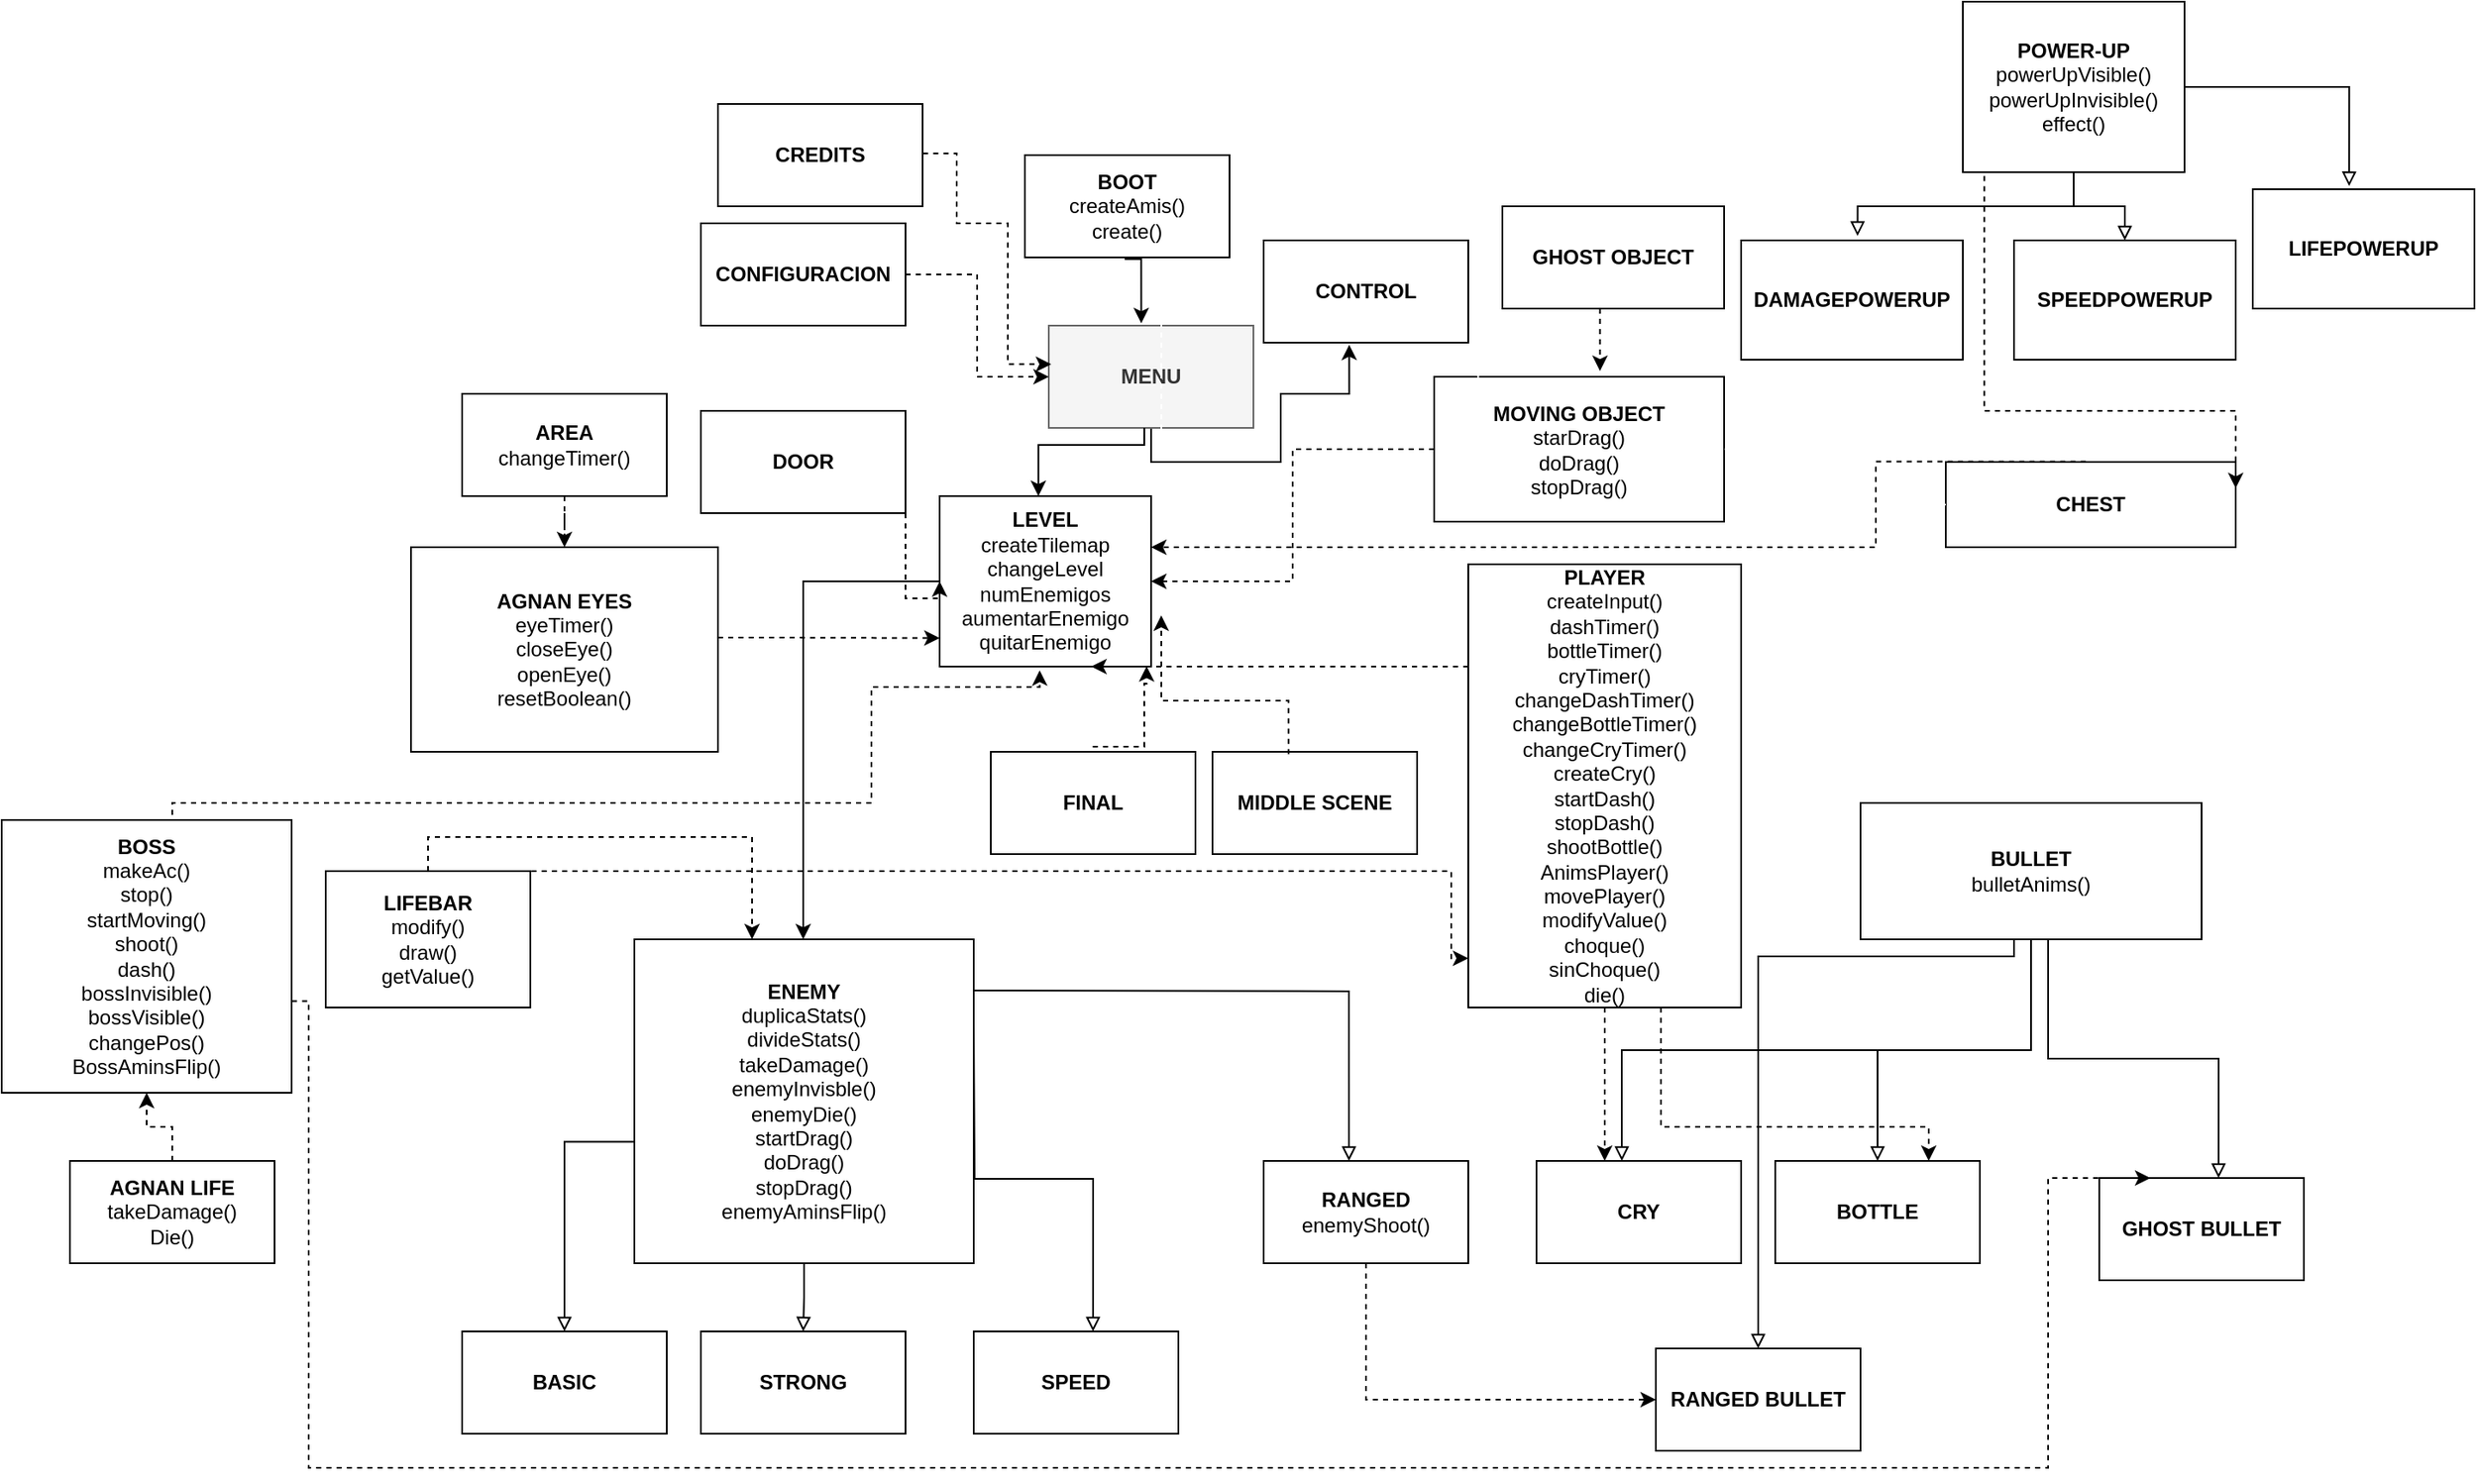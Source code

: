 <mxfile version="20.6.0" type="device"><diagram id="9_aF7nxHBvQqTQLE4CkQ" name="Página-1"><mxGraphModel dx="2903" dy="1094" grid="1" gridSize="10" guides="0" tooltips="1" connect="0" arrows="1" fold="1" page="1" pageScale="1" pageWidth="827" pageHeight="1169" math="0" shadow="0"><root><mxCell id="0"/><mxCell id="1" parent="0"/><mxCell id="qEIMSbb2mkjT99OUK4-D-3" value="&lt;span style=&quot;color: rgba(0, 0, 0, 0); font-family: monospace; font-size: 0px; text-align: start; background-color: rgb(248, 249, 250);&quot;&gt;%3CmxGraphModel%3E%3Croot%3E%3CmxCell%20id%3D%220%22%2F%3E%3CmxCell%20id%3D%221%22%20parent%3D%220%22%2F%3E%3CmxCell%20id%3D%222%22%20value%3D%22%22%20style%3D%22rounded%3D0%3BwhiteSpace%3Dwrap%3Bhtml%3D1%3B%22%20vertex%3D%221%22%20parent%3D%221%22%3E%3CmxGeometry%20x%3D%22230%22%20y%3D%22610%22%20width%3D%22100%22%20height%3D%2250%22%20as%3D%22geometry%22%2F%3E%3C%2FmxCell%3E%3C%2Froot%3E%3C%2FmxGraphModel%3E&lt;/span&gt;" style="edgeStyle=orthogonalEdgeStyle;rounded=0;orthogonalLoop=1;jettySize=auto;html=1;entryX=0.418;entryY=1.02;entryDx=0;entryDy=0;entryPerimeter=0;" parent="1" source="FAWiOm0DWoTOLpmUrxWg-1" target="FAWiOm0DWoTOLpmUrxWg-27" edge="1"><mxGeometry relative="1" as="geometry"><Array as="points"><mxPoint x="504" y="470"/><mxPoint x="580" y="470"/><mxPoint x="580" y="430"/><mxPoint x="620" y="430"/></Array><mxPoint x="610" y="430.02" as="targetPoint"/></mxGeometry></mxCell><mxCell id="FAWiOm0DWoTOLpmUrxWg-1" value="&lt;b&gt;MENU&lt;/b&gt;" style="rounded=0;whiteSpace=wrap;html=1;fillColor=#f5f5f5;fontColor=#333333;strokeColor=#666666;" parent="1" vertex="1"><mxGeometry x="444" y="390" width="120" height="60" as="geometry"/></mxCell><mxCell id="FAWiOm0DWoTOLpmUrxWg-2" value="&lt;b&gt;LEVEL&lt;/b&gt;&lt;br&gt;createTilemap&lt;br&gt;changeLevel&lt;br&gt;numEnemigos&lt;br&gt;aumentarEnemigo&lt;br&gt;quitarEnemigo" style="rounded=0;whiteSpace=wrap;html=1;" parent="1" vertex="1"><mxGeometry x="380" y="490" width="124" height="100" as="geometry"/></mxCell><mxCell id="FU5K1vRGuQeHVZbmHzYs-6" value="" style="edgeStyle=orthogonalEdgeStyle;rounded=0;orthogonalLoop=1;jettySize=auto;html=1;entryX=0.717;entryY=1;entryDx=0;entryDy=0;entryPerimeter=0;dashed=1;" parent="1" source="FAWiOm0DWoTOLpmUrxWg-6" target="FAWiOm0DWoTOLpmUrxWg-2" edge="1"><mxGeometry relative="1" as="geometry"><mxPoint x="600" y="570" as="targetPoint"/><Array as="points"><mxPoint x="620" y="590"/><mxPoint x="620" y="590"/></Array></mxGeometry></mxCell><mxCell id="F8vHpRVEtXO7Jq-VUWZp-1" value="" style="edgeStyle=orthogonalEdgeStyle;rounded=0;orthogonalLoop=1;jettySize=auto;html=1;dashed=1;" parent="1" source="FAWiOm0DWoTOLpmUrxWg-6" target="FAWiOm0DWoTOLpmUrxWg-14" edge="1"><mxGeometry relative="1" as="geometry"><Array as="points"><mxPoint x="770" y="850"/><mxPoint x="770" y="850"/></Array></mxGeometry></mxCell><mxCell id="FAWiOm0DWoTOLpmUrxWg-6" value="&lt;b&gt;PLAYER&lt;br&gt;&lt;/b&gt;createInput()&lt;br&gt;dashTimer()&lt;br&gt;bottleTimer()&lt;br&gt;cryTimer()&lt;br&gt;changeDashTimer()&lt;br&gt;changeBottleTimer()&lt;br&gt;changeCryTimer()&lt;br&gt;createCry()&lt;br&gt;startDash()&lt;br&gt;stopDash()&lt;br&gt;shootBottle()&lt;br&gt;AnimsPlayer()&lt;br&gt;movePlayer()&lt;br&gt;modifyValue()&lt;br&gt;choque()&lt;br&gt;sinChoque()&lt;br&gt;die()&lt;br&gt;&lt;div style=&quot;color: rgb(212, 212, 212); background-color: rgb(30, 30, 30); font-family: Consolas, &amp;quot;Courier New&amp;quot;, monospace; font-size: 14px; line-height: 19px;&quot;&gt;&lt;/div&gt;" style="rounded=0;whiteSpace=wrap;html=1;" parent="1" vertex="1"><mxGeometry x="690" y="530" width="160" height="260" as="geometry"/></mxCell><mxCell id="FU5K1vRGuQeHVZbmHzYs-31" value="" style="edgeStyle=orthogonalEdgeStyle;rounded=0;orthogonalLoop=1;jettySize=auto;html=1;entryX=0;entryY=0.833;entryDx=0;entryDy=0;entryPerimeter=0;dashed=1;" parent="1" source="FAWiOm0DWoTOLpmUrxWg-7" target="FAWiOm0DWoTOLpmUrxWg-2" edge="1"><mxGeometry relative="1" as="geometry"><Array as="points"><mxPoint x="280" y="573"/><mxPoint x="280" y="573"/></Array></mxGeometry></mxCell><mxCell id="FAWiOm0DWoTOLpmUrxWg-7" value="&lt;b&gt;AGNAN EYES&lt;br&gt;&lt;/b&gt;eyeTimer()&lt;br&gt;closeEye()&lt;br&gt;openEye()&lt;br&gt;resetBoolean()" style="rounded=0;whiteSpace=wrap;html=1;" parent="1" vertex="1"><mxGeometry x="70" y="520" width="180" height="120" as="geometry"/></mxCell><mxCell id="FU5K1vRGuQeHVZbmHzYs-24" value="" style="edgeStyle=orthogonalEdgeStyle;rounded=0;orthogonalLoop=1;jettySize=auto;html=1;endArrow=block;endFill=0;" parent="1" source="FAWiOm0DWoTOLpmUrxWg-8" target="FAWiOm0DWoTOLpmUrxWg-10" edge="1"><mxGeometry relative="1" as="geometry"/></mxCell><mxCell id="FAWiOm0DWoTOLpmUrxWg-8" value="&lt;b&gt;ENEMY&lt;/b&gt;&lt;br&gt;duplicaStats()&lt;br&gt;divideStats()&lt;br&gt;takeDamage()&lt;br&gt;enemyInvisble()&lt;br&gt;enemyDie()&lt;br&gt;startDrag()&lt;br&gt;doDrag()&lt;br&gt;stopDrag()&lt;br&gt;enemyAminsFlip()" style="rounded=0;whiteSpace=wrap;html=1;" parent="1" vertex="1"><mxGeometry x="201" y="750" width="199" height="190" as="geometry"/></mxCell><mxCell id="FAWiOm0DWoTOLpmUrxWg-9" value="&lt;b&gt;BASIC&lt;/b&gt;" style="rounded=0;whiteSpace=wrap;html=1;" parent="1" vertex="1"><mxGeometry x="100" y="980" width="120" height="60" as="geometry"/></mxCell><mxCell id="FAWiOm0DWoTOLpmUrxWg-10" value="&lt;b&gt;STRONG&lt;/b&gt;" style="rounded=0;whiteSpace=wrap;html=1;" parent="1" vertex="1"><mxGeometry x="240" y="980" width="120" height="60" as="geometry"/></mxCell><mxCell id="FAWiOm0DWoTOLpmUrxWg-11" value="&lt;b&gt;SPEED&lt;/b&gt;" style="rounded=0;whiteSpace=wrap;html=1;" parent="1" vertex="1"><mxGeometry x="400" y="980" width="120" height="60" as="geometry"/></mxCell><mxCell id="FAWiOm0DWoTOLpmUrxWg-12" value="&lt;b&gt;RANGED&lt;/b&gt;&lt;br&gt;enemyShoot()" style="rounded=0;whiteSpace=wrap;html=1;" parent="1" vertex="1"><mxGeometry x="570" y="880" width="120" height="60" as="geometry"/></mxCell><mxCell id="FU5K1vRGuQeHVZbmHzYs-15" value="" style="edgeStyle=orthogonalEdgeStyle;rounded=0;orthogonalLoop=1;jettySize=auto;html=1;endArrow=block;endFill=0;" parent="1" source="FAWiOm0DWoTOLpmUrxWg-13" target="FAWiOm0DWoTOLpmUrxWg-15" edge="1"><mxGeometry relative="1" as="geometry"/></mxCell><mxCell id="FAWiOm0DWoTOLpmUrxWg-13" value="&lt;b&gt;BULLET&lt;br&gt;&lt;/b&gt;bulletAnims()" style="rounded=0;whiteSpace=wrap;html=1;" parent="1" vertex="1"><mxGeometry x="920" y="670" width="200" height="80" as="geometry"/></mxCell><mxCell id="FAWiOm0DWoTOLpmUrxWg-14" value="&lt;b&gt;CRY&lt;/b&gt;" style="rounded=0;whiteSpace=wrap;html=1;" parent="1" vertex="1"><mxGeometry x="730" y="880" width="120" height="60" as="geometry"/></mxCell><mxCell id="FAWiOm0DWoTOLpmUrxWg-15" value="&lt;b&gt;BOTTLE&lt;/b&gt;" style="rounded=0;whiteSpace=wrap;html=1;" parent="1" vertex="1"><mxGeometry x="870" y="880" width="120" height="60" as="geometry"/></mxCell><mxCell id="FAWiOm0DWoTOLpmUrxWg-16" value="&lt;b&gt;RANGED BULLET&lt;/b&gt;" style="rounded=0;whiteSpace=wrap;html=1;" parent="1" vertex="1"><mxGeometry x="800" y="990" width="120" height="60" as="geometry"/></mxCell><mxCell id="FAWiOm0DWoTOLpmUrxWg-17" value="&lt;b&gt;GHOST BULLET&lt;/b&gt;" style="rounded=0;whiteSpace=wrap;html=1;" parent="1" vertex="1"><mxGeometry x="1060" y="890" width="120" height="60" as="geometry"/></mxCell><mxCell id="FU5K1vRGuQeHVZbmHzYs-12" value="" style="edgeStyle=orthogonalEdgeStyle;rounded=0;orthogonalLoop=1;jettySize=auto;html=1;dashed=1;" parent="1" source="FAWiOm0DWoTOLpmUrxWg-18" target="FAWiOm0DWoTOLpmUrxWg-2" edge="1"><mxGeometry relative="1" as="geometry"/></mxCell><mxCell id="FAWiOm0DWoTOLpmUrxWg-18" value="&lt;b&gt;MOVING OBJECT&lt;br&gt;&lt;/b&gt;starDrag()&lt;br&gt;doDrag()&lt;br&gt;stopDrag()" style="rounded=0;whiteSpace=wrap;html=1;direction=south;" parent="1" vertex="1"><mxGeometry x="670" y="420" width="170" height="85" as="geometry"/></mxCell><mxCell id="FU5K1vRGuQeHVZbmHzYs-10" value="" style="edgeStyle=orthogonalEdgeStyle;rounded=0;orthogonalLoop=1;jettySize=auto;html=1;dashed=1;entryX=-0.04;entryY=0.428;entryDx=0;entryDy=0;entryPerimeter=0;" parent="1" source="FAWiOm0DWoTOLpmUrxWg-19" target="FAWiOm0DWoTOLpmUrxWg-18" edge="1"><mxGeometry relative="1" as="geometry"><Array as="points"><mxPoint x="767" y="380"/><mxPoint x="767" y="380"/></Array></mxGeometry></mxCell><mxCell id="FAWiOm0DWoTOLpmUrxWg-19" value="&lt;b&gt;GHOST OBJECT&lt;/b&gt;" style="rounded=0;whiteSpace=wrap;html=1;" parent="1" vertex="1"><mxGeometry x="710" y="320" width="130" height="60" as="geometry"/></mxCell><mxCell id="FU5K1vRGuQeHVZbmHzYs-9" value="" style="edgeStyle=orthogonalEdgeStyle;rounded=0;orthogonalLoop=1;jettySize=auto;html=1;entryX=0;entryY=0.5;entryDx=0;entryDy=0;entryPerimeter=0;dashed=1;" parent="1" source="FAWiOm0DWoTOLpmUrxWg-21" target="FAWiOm0DWoTOLpmUrxWg-2" edge="1"><mxGeometry relative="1" as="geometry"><Array as="points"><mxPoint x="360" y="550"/></Array></mxGeometry></mxCell><mxCell id="FAWiOm0DWoTOLpmUrxWg-21" value="&lt;b&gt;DOOR&lt;/b&gt;" style="rounded=0;whiteSpace=wrap;html=1;" parent="1" vertex="1"><mxGeometry x="240" y="440" width="120" height="60" as="geometry"/></mxCell><mxCell id="FAWiOm0DWoTOLpmUrxWg-22" value="&lt;b&gt;BOSS&lt;br&gt;&lt;/b&gt;makeAc()&lt;br&gt;stop()&lt;br&gt;startMoving()&lt;br&gt;shoot()&lt;br&gt;dash()&lt;br&gt;bossInvisible()&lt;br&gt;bossVisible()&lt;br&gt;changePos()&lt;br&gt;BossAminsFlip()" style="rounded=0;whiteSpace=wrap;html=1;" parent="1" vertex="1"><mxGeometry x="-170" y="680" width="170" height="160" as="geometry"/></mxCell><mxCell id="FU5K1vRGuQeHVZbmHzYs-36" value="" style="edgeStyle=orthogonalEdgeStyle;rounded=0;orthogonalLoop=1;jettySize=auto;html=1;dashed=1;" parent="1" source="FAWiOm0DWoTOLpmUrxWg-23" target="FAWiOm0DWoTOLpmUrxWg-22" edge="1"><mxGeometry relative="1" as="geometry"/></mxCell><mxCell id="FAWiOm0DWoTOLpmUrxWg-23" value="&lt;b&gt;AGNAN LIFE&lt;br&gt;&lt;/b&gt;takeDamage()&lt;br&gt;Die()" style="rounded=0;whiteSpace=wrap;html=1;" parent="1" vertex="1"><mxGeometry x="-130" y="880" width="120" height="60" as="geometry"/></mxCell><mxCell id="qEIMSbb2mkjT99OUK4-D-2" value="" style="edgeStyle=orthogonalEdgeStyle;rounded=0;orthogonalLoop=1;jettySize=auto;html=1;exitX=0.488;exitY=1.017;exitDx=0;exitDy=0;exitPerimeter=0;entryX=0.452;entryY=-0.023;entryDx=0;entryDy=0;entryPerimeter=0;" parent="1" target="FAWiOm0DWoTOLpmUrxWg-1" edge="1" source="FAWiOm0DWoTOLpmUrxWg-24"><mxGeometry relative="1" as="geometry"><mxPoint x="504" y="350" as="sourcePoint"/></mxGeometry></mxCell><mxCell id="FAWiOm0DWoTOLpmUrxWg-24" value="&lt;b&gt;BOOT&lt;br&gt;&lt;/b&gt;createAmis()&lt;br&gt;create()" style="rounded=0;whiteSpace=wrap;html=1;" parent="1" vertex="1"><mxGeometry x="430" y="290" width="120" height="60" as="geometry"/></mxCell><mxCell id="FU5K1vRGuQeHVZbmHzYs-33" value="" style="edgeStyle=orthogonalEdgeStyle;rounded=0;orthogonalLoop=1;jettySize=auto;html=1;dashed=1;" parent="1" source="FAWiOm0DWoTOLpmUrxWg-25" target="FAWiOm0DWoTOLpmUrxWg-8" edge="1"><mxGeometry relative="1" as="geometry"><Array as="points"><mxPoint x="80" y="690"/><mxPoint x="270" y="690"/></Array></mxGeometry></mxCell><mxCell id="FAWiOm0DWoTOLpmUrxWg-25" value="&lt;b&gt;LIFEBAR&lt;/b&gt;&lt;br&gt;modify()&lt;br&gt;draw()&lt;br&gt;getValue()" style="rounded=0;whiteSpace=wrap;html=1;" parent="1" vertex="1"><mxGeometry x="20" y="710" width="120" height="80" as="geometry"/></mxCell><mxCell id="FU5K1vRGuQeHVZbmHzYs-32" value="" style="edgeStyle=orthogonalEdgeStyle;rounded=0;orthogonalLoop=1;jettySize=auto;html=1;dashed=1;" parent="1" source="FAWiOm0DWoTOLpmUrxWg-26" target="FAWiOm0DWoTOLpmUrxWg-7" edge="1"><mxGeometry relative="1" as="geometry"/></mxCell><mxCell id="FAWiOm0DWoTOLpmUrxWg-26" value="&lt;b&gt;AREA&lt;br&gt;&lt;/b&gt;changeTimer()" style="rounded=0;whiteSpace=wrap;html=1;" parent="1" vertex="1"><mxGeometry x="100" y="430" width="120" height="60" as="geometry"/></mxCell><mxCell id="qEIMSbb2mkjT99OUK4-D-5" value="&lt;span style=&quot;color: rgba(0, 0, 0, 0); font-family: monospace; font-size: 0px; text-align: start; background-color: rgb(248, 249, 250);&quot;&gt;%3CmxGraphModel%3E%3Croot%3E%3CmxCell%20id%3D%220%22%2F%3E%3CmxCell%20id%3D%221%22%20parent%3D%220%22%2F%3E%3CmxCell%20id%3D%222%22%20value%3D%22%22%20style%3D%22rounded%3D0%3BwhiteSpace%3Dwrap%3Bhtml%3D1%3B%22%20vertex%3D%221%22%20parent%3D%221%22%3E%3CmxGeometry%20x%3D%22230%22%20y%3D%22610%22%20width%3D%22100%22%20height%3D%2250%22%20as%3D%22geometry%22%2F%3E%3C%2FmxCell%3E%3C%2Froot%3E%3C%2FmxGraphModel%3E&lt;/span&gt;" style="edgeStyle=orthogonalEdgeStyle;rounded=0;orthogonalLoop=1;jettySize=auto;html=1;entryX=0.467;entryY=0;entryDx=0;entryDy=0;entryPerimeter=0;exitX=0.467;exitY=1;exitDx=0;exitDy=0;exitPerimeter=0;" parent="1" source="FAWiOm0DWoTOLpmUrxWg-1" target="FAWiOm0DWoTOLpmUrxWg-2" edge="1"><mxGeometry relative="1" as="geometry"><mxPoint x="500" y="480" as="sourcePoint"/><mxPoint x="618.64" y="520.36" as="targetPoint"/><Array as="points"><mxPoint x="500" y="460"/><mxPoint x="438" y="460"/></Array></mxGeometry></mxCell><mxCell id="FU5K1vRGuQeHVZbmHzYs-16" value="" style="edgeStyle=orthogonalEdgeStyle;rounded=0;orthogonalLoop=1;jettySize=auto;html=1;entryX=0.417;entryY=0;entryDx=0;entryDy=0;entryPerimeter=0;exitX=0.5;exitY=1;exitDx=0;exitDy=0;exitPerimeter=0;endArrow=block;endFill=0;" parent="1" source="FAWiOm0DWoTOLpmUrxWg-13" target="FAWiOm0DWoTOLpmUrxWg-14" edge="1"><mxGeometry relative="1" as="geometry"><mxPoint x="850" y="790" as="sourcePoint"/><mxPoint x="940" y="890.0" as="targetPoint"/></mxGeometry></mxCell><mxCell id="FU5K1vRGuQeHVZbmHzYs-17" value="" style="edgeStyle=orthogonalEdgeStyle;rounded=0;orthogonalLoop=1;jettySize=auto;html=1;entryX=0.583;entryY=0;entryDx=0;entryDy=0;entryPerimeter=0;exitX=0.55;exitY=1;exitDx=0;exitDy=0;exitPerimeter=0;endArrow=block;endFill=0;" parent="1" source="FAWiOm0DWoTOLpmUrxWg-13" target="FAWiOm0DWoTOLpmUrxWg-17" edge="1"><mxGeometry relative="1" as="geometry"><mxPoint x="860" y="800" as="sourcePoint"/><mxPoint x="950" y="900.0" as="targetPoint"/></mxGeometry></mxCell><mxCell id="FU5K1vRGuQeHVZbmHzYs-20" value="" style="edgeStyle=orthogonalEdgeStyle;rounded=0;orthogonalLoop=1;jettySize=auto;html=1;entryX=0.5;entryY=0;entryDx=0;entryDy=0;entryPerimeter=0;exitX=0.65;exitY=1;exitDx=0;exitDy=0;exitPerimeter=0;endArrow=block;endFill=0;" parent="1" source="FAWiOm0DWoTOLpmUrxWg-13" target="FAWiOm0DWoTOLpmUrxWg-16" edge="1"><mxGeometry relative="1" as="geometry"><mxPoint x="840" y="790" as="sourcePoint"/><mxPoint x="970" y="920.0" as="targetPoint"/><Array as="points"><mxPoint x="1010" y="750"/><mxPoint x="1010" y="760"/><mxPoint x="860" y="760"/></Array></mxGeometry></mxCell><mxCell id="FU5K1vRGuQeHVZbmHzYs-23" value="" style="edgeStyle=orthogonalEdgeStyle;rounded=0;orthogonalLoop=1;jettySize=auto;html=1;entryX=0.5;entryY=0;entryDx=0;entryDy=0;entryPerimeter=0;exitX=0;exitY=0.667;exitDx=0;exitDy=0;exitPerimeter=0;" parent="1" source="FAWiOm0DWoTOLpmUrxWg-2" target="FAWiOm0DWoTOLpmUrxWg-8" edge="1"><mxGeometry relative="1" as="geometry"><mxPoint x="210" y="640" as="sourcePoint"/><mxPoint x="300" y="740.0" as="targetPoint"/><Array as="points"><mxPoint x="300" y="540"/><mxPoint x="300" y="750"/></Array></mxGeometry></mxCell><mxCell id="FU5K1vRGuQeHVZbmHzYs-28" value="" style="edgeStyle=orthogonalEdgeStyle;rounded=0;orthogonalLoop=1;jettySize=auto;html=1;entryX=0.583;entryY=0;entryDx=0;entryDy=0;entryPerimeter=0;endArrow=block;endFill=0;" parent="1" target="FAWiOm0DWoTOLpmUrxWg-11" edge="1"><mxGeometry relative="1" as="geometry"><mxPoint x="400" y="800" as="sourcePoint"/><mxPoint x="310" y="900" as="targetPoint"/></mxGeometry></mxCell><mxCell id="FU5K1vRGuQeHVZbmHzYs-29" value="" style="edgeStyle=orthogonalEdgeStyle;rounded=0;orthogonalLoop=1;jettySize=auto;html=1;entryX=0.5;entryY=0;entryDx=0;entryDy=0;entryPerimeter=0;exitX=0;exitY=0.625;exitDx=0;exitDy=0;exitPerimeter=0;endArrow=block;endFill=0;" parent="1" source="FAWiOm0DWoTOLpmUrxWg-8" target="FAWiOm0DWoTOLpmUrxWg-9" edge="1"><mxGeometry relative="1" as="geometry"><mxPoint x="320" y="850.0" as="sourcePoint"/><mxPoint x="320" y="910.0" as="targetPoint"/></mxGeometry></mxCell><mxCell id="FU5K1vRGuQeHVZbmHzYs-30" value="" style="edgeStyle=orthogonalEdgeStyle;rounded=0;orthogonalLoop=1;jettySize=auto;html=1;entryX=0.417;entryY=0;entryDx=0;entryDy=0;entryPerimeter=0;endArrow=block;endFill=0;" parent="1" target="FAWiOm0DWoTOLpmUrxWg-12" edge="1"><mxGeometry relative="1" as="geometry"><mxPoint x="400" y="780" as="sourcePoint"/><mxPoint x="330" y="920.0" as="targetPoint"/></mxGeometry></mxCell><mxCell id="FU5K1vRGuQeHVZbmHzYs-34" value="" style="edgeStyle=orthogonalEdgeStyle;rounded=0;orthogonalLoop=1;jettySize=auto;html=1;exitX=1;exitY=0.667;exitDx=0;exitDy=0;exitPerimeter=0;entryX=0;entryY=0.889;entryDx=0;entryDy=0;entryPerimeter=0;dashed=1;" parent="1" source="FAWiOm0DWoTOLpmUrxWg-25" target="FAWiOm0DWoTOLpmUrxWg-6" edge="1"><mxGeometry relative="1" as="geometry"><mxPoint x="80" y="710.0" as="sourcePoint"/><mxPoint x="190" y="760" as="targetPoint"/><Array as="points"><mxPoint x="680" y="710"/></Array></mxGeometry></mxCell><mxCell id="FU5K1vRGuQeHVZbmHzYs-35" value="" style="edgeStyle=orthogonalEdgeStyle;rounded=0;orthogonalLoop=1;jettySize=auto;html=1;entryX=0;entryY=0.5;entryDx=0;entryDy=0;entryPerimeter=0;exitX=0.5;exitY=1;exitDx=0;exitDy=0;exitPerimeter=0;dashed=1;" parent="1" source="FAWiOm0DWoTOLpmUrxWg-12" target="FAWiOm0DWoTOLpmUrxWg-16" edge="1"><mxGeometry relative="1" as="geometry"><mxPoint x="540" y="980.0" as="sourcePoint"/><mxPoint x="650" y="1030" as="targetPoint"/><Array as="points"><mxPoint x="630" y="1020"/></Array></mxGeometry></mxCell><mxCell id="FU5K1vRGuQeHVZbmHzYs-37" value="" style="edgeStyle=orthogonalEdgeStyle;rounded=0;orthogonalLoop=1;jettySize=auto;html=1;entryX=0.25;entryY=0;entryDx=0;entryDy=0;entryPerimeter=0;dashed=1;exitX=1.001;exitY=0.664;exitDx=0;exitDy=0;exitPerimeter=0;" parent="1" source="FAWiOm0DWoTOLpmUrxWg-22" target="FAWiOm0DWoTOLpmUrxWg-17" edge="1"><mxGeometry relative="1" as="geometry"><mxPoint x="-80" y="790" as="sourcePoint"/><mxPoint x="90" y="910.0" as="targetPoint"/><Array as="points"><mxPoint x="10" y="786"/><mxPoint x="10" y="1060"/><mxPoint x="1030" y="1060"/><mxPoint x="1030" y="890"/></Array></mxGeometry></mxCell><mxCell id="FU5K1vRGuQeHVZbmHzYs-40" value="" style="edgeStyle=orthogonalEdgeStyle;rounded=0;orthogonalLoop=1;jettySize=auto;html=1;entryX=0.473;entryY=1.022;entryDx=0;entryDy=0;entryPerimeter=0;exitX=0.5;exitY=0;exitDx=0;exitDy=0;exitPerimeter=0;dashed=1;" parent="1" source="FAWiOm0DWoTOLpmUrxWg-22" target="FAWiOm0DWoTOLpmUrxWg-2" edge="1"><mxGeometry relative="1" as="geometry"><mxPoint x="220" y="820.0" as="sourcePoint"/><mxPoint x="620" y="680" as="targetPoint"/><Array as="points"><mxPoint x="-70" y="680"/><mxPoint x="-70" y="670"/><mxPoint x="340" y="670"/><mxPoint x="340" y="602"/></Array></mxGeometry></mxCell><mxCell id="FU5K1vRGuQeHVZbmHzYs-41" value="" style="edgeStyle=orthogonalEdgeStyle;rounded=0;orthogonalLoop=1;jettySize=auto;html=1;entryX=0.75;entryY=0;entryDx=0;entryDy=0;entryPerimeter=0;exitX=0.706;exitY=1;exitDx=0;exitDy=0;exitPerimeter=0;dashed=1;" parent="1" source="FAWiOm0DWoTOLpmUrxWg-6" target="FAWiOm0DWoTOLpmUrxWg-15" edge="1"><mxGeometry relative="1" as="geometry"><mxPoint x="730" y="650" as="sourcePoint"/><mxPoint x="720" y="930.0" as="targetPoint"/><Array as="points"><mxPoint x="803" y="860"/><mxPoint x="960" y="860"/></Array></mxGeometry></mxCell><mxCell id="fhKwno7GGLbmFYeDaJMb-10" value="" style="edgeStyle=orthogonalEdgeStyle;rounded=0;orthogonalLoop=1;jettySize=auto;html=1;dashed=1;strokeColor=#FFFFFF;endArrow=classic;endFill=1;entryX=1.048;entryY=0.3;entryDx=0;entryDy=0;entryPerimeter=0;startArrow=none;" parent="1" source="FAWiOm0DWoTOLpmUrxWg-27" target="FAWiOm0DWoTOLpmUrxWg-2" edge="1"><mxGeometry relative="1" as="geometry"/></mxCell><mxCell id="fhKwno7GGLbmFYeDaJMb-11" value="" style="edgeStyle=orthogonalEdgeStyle;rounded=0;orthogonalLoop=1;jettySize=auto;html=1;dashed=1;strokeColor=#FFFFFF;endArrow=classic;endFill=1;" parent="1" source="fhKwno7GGLbmFYeDaJMb-1" target="FAWiOm0DWoTOLpmUrxWg-18" edge="1"><mxGeometry relative="1" as="geometry"/></mxCell><mxCell id="fhKwno7GGLbmFYeDaJMb-1" value="&lt;b&gt;CHEST&lt;/b&gt;" style="rounded=0;whiteSpace=wrap;html=1;direction=west;" parent="1" vertex="1"><mxGeometry x="970" y="470" width="170" height="50" as="geometry"/></mxCell><mxCell id="fhKwno7GGLbmFYeDaJMb-6" value="" style="edgeStyle=orthogonalEdgeStyle;rounded=0;orthogonalLoop=1;jettySize=auto;html=1;endArrow=block;endFill=0;" parent="1" source="fhKwno7GGLbmFYeDaJMb-2" target="fhKwno7GGLbmFYeDaJMb-4" edge="1"><mxGeometry relative="1" as="geometry"/></mxCell><mxCell id="fhKwno7GGLbmFYeDaJMb-2" value="&lt;b&gt;POWER-UP&lt;br&gt;&lt;/b&gt;powerUpVisible()&lt;br&gt;powerUpInvisible()&lt;br&gt;effect()" style="rounded=0;whiteSpace=wrap;html=1;direction=south;" parent="1" vertex="1"><mxGeometry x="980" y="200" width="130" height="100" as="geometry"/></mxCell><mxCell id="fhKwno7GGLbmFYeDaJMb-3" value="&lt;b&gt;LIFEPOWERUP&lt;/b&gt;" style="rounded=0;whiteSpace=wrap;html=1;direction=south;" parent="1" vertex="1"><mxGeometry x="1150" y="310" width="130" height="70" as="geometry"/></mxCell><mxCell id="fhKwno7GGLbmFYeDaJMb-4" value="&lt;b&gt;SPEEDPOWERUP&lt;/b&gt;" style="rounded=0;whiteSpace=wrap;html=1;direction=south;" parent="1" vertex="1"><mxGeometry x="1010" y="340" width="130" height="70" as="geometry"/></mxCell><mxCell id="fhKwno7GGLbmFYeDaJMb-5" value="&lt;b&gt;DAMAGEPOWERUP&lt;/b&gt;" style="rounded=0;whiteSpace=wrap;html=1;direction=south;" parent="1" vertex="1"><mxGeometry x="850" y="340" width="130" height="70" as="geometry"/></mxCell><mxCell id="fhKwno7GGLbmFYeDaJMb-7" value="" style="edgeStyle=orthogonalEdgeStyle;rounded=0;orthogonalLoop=1;jettySize=auto;html=1;entryX=-0.037;entryY=0.475;entryDx=0;entryDy=0;entryPerimeter=0;exitX=1.043;exitY=0.5;exitDx=0;exitDy=0;exitPerimeter=0;endArrow=block;endFill=0;" parent="1" source="fhKwno7GGLbmFYeDaJMb-2" target="fhKwno7GGLbmFYeDaJMb-5" edge="1"><mxGeometry relative="1" as="geometry"><mxPoint x="1085" y="310" as="sourcePoint"/><mxPoint x="1075" y="370" as="targetPoint"/></mxGeometry></mxCell><mxCell id="fhKwno7GGLbmFYeDaJMb-8" value="" style="edgeStyle=orthogonalEdgeStyle;rounded=0;orthogonalLoop=1;jettySize=auto;html=1;entryX=-0.026;entryY=0.565;entryDx=0;entryDy=0;entryPerimeter=0;endArrow=block;endFill=0;" parent="1" source="fhKwno7GGLbmFYeDaJMb-2" target="fhKwno7GGLbmFYeDaJMb-3" edge="1"><mxGeometry relative="1" as="geometry"><mxPoint x="1061" y="303" as="sourcePoint"/><mxPoint x="1085" y="380" as="targetPoint"/></mxGeometry></mxCell><mxCell id="fhKwno7GGLbmFYeDaJMb-9" value="" style="edgeStyle=orthogonalEdgeStyle;rounded=0;orthogonalLoop=1;jettySize=auto;html=1;entryX=0;entryY=0.692;entryDx=0;entryDy=0;entryPerimeter=0;dashed=1;exitX=1.022;exitY=0.903;exitDx=0;exitDy=0;exitPerimeter=0;" parent="1" source="fhKwno7GGLbmFYeDaJMb-2" target="fhKwno7GGLbmFYeDaJMb-1" edge="1"><mxGeometry relative="1" as="geometry"><mxPoint x="1165" y="320" as="sourcePoint"/><mxPoint x="1155" y="380" as="targetPoint"/><Array as="points"><mxPoint x="993" y="440"/><mxPoint x="1140" y="440"/></Array></mxGeometry></mxCell><mxCell id="fhKwno7GGLbmFYeDaJMb-12" value="" style="edgeStyle=orthogonalEdgeStyle;rounded=0;orthogonalLoop=1;jettySize=auto;html=1;exitX=0.517;exitY=1.005;exitDx=0;exitDy=0;exitPerimeter=0;dashed=1;" parent="1" source="fhKwno7GGLbmFYeDaJMb-1" target="FAWiOm0DWoTOLpmUrxWg-2" edge="1"><mxGeometry relative="1" as="geometry"><mxPoint x="1077.79" y="264.18" as="sourcePoint"/><mxPoint x="980.04" y="500" as="targetPoint"/><Array as="points"><mxPoint x="929" y="470"/><mxPoint x="929" y="520"/></Array></mxGeometry></mxCell><mxCell id="FAWiOm0DWoTOLpmUrxWg-27" value="&lt;b&gt;CONTROL&lt;/b&gt;" style="rounded=0;whiteSpace=wrap;html=1;" parent="1" vertex="1"><mxGeometry x="570" y="340" width="120" height="60" as="geometry"/></mxCell><mxCell id="fhKwno7GGLbmFYeDaJMb-13" value="" style="edgeStyle=orthogonalEdgeStyle;rounded=0;orthogonalLoop=1;jettySize=auto;html=1;dashed=1;strokeColor=#FFFFFF;endArrow=none;endFill=1;entryX=1.048;entryY=0.3;entryDx=0;entryDy=0;entryPerimeter=0;" parent="1" source="fhKwno7GGLbmFYeDaJMb-1" target="FAWiOm0DWoTOLpmUrxWg-27" edge="1"><mxGeometry relative="1" as="geometry"><mxPoint x="940" y="515" as="sourcePoint"/><mxPoint x="509.952" y="510" as="targetPoint"/></mxGeometry></mxCell><mxCell id="wFAs49Ske8YP5Wuv4-xn-5" value="" style="edgeStyle=orthogonalEdgeStyle;rounded=0;orthogonalLoop=1;jettySize=auto;html=1;entryX=0.012;entryY=0.377;entryDx=0;entryDy=0;entryPerimeter=0;dashed=1;endArrow=classic;endFill=1;exitX=1.002;exitY=0.483;exitDx=0;exitDy=0;exitPerimeter=0;" edge="1" parent="1" source="wFAs49Ske8YP5Wuv4-xn-2" target="FAWiOm0DWoTOLpmUrxWg-1"><mxGeometry relative="1" as="geometry"><mxPoint x="400" y="310" as="sourcePoint"/><Array as="points"><mxPoint x="390" y="289"/><mxPoint x="390" y="330"/><mxPoint x="420" y="330"/><mxPoint x="420" y="413"/></Array></mxGeometry></mxCell><mxCell id="wFAs49Ske8YP5Wuv4-xn-8" value="" style="edgeStyle=orthogonalEdgeStyle;rounded=0;orthogonalLoop=1;jettySize=auto;html=1;dashed=1;endArrow=classic;endFill=1;" edge="1" parent="1" source="wFAs49Ske8YP5Wuv4-xn-1" target="FAWiOm0DWoTOLpmUrxWg-1"><mxGeometry relative="1" as="geometry"/></mxCell><mxCell id="wFAs49Ske8YP5Wuv4-xn-1" value="&lt;b&gt;CONFIGURACION&lt;/b&gt;" style="rounded=0;whiteSpace=wrap;html=1;" vertex="1" parent="1"><mxGeometry x="240" y="330" width="120" height="60" as="geometry"/></mxCell><mxCell id="wFAs49Ske8YP5Wuv4-xn-2" value="&lt;b&gt;CREDITS&lt;/b&gt;" style="rounded=0;whiteSpace=wrap;html=1;" vertex="1" parent="1"><mxGeometry x="250" y="260" width="120" height="60" as="geometry"/></mxCell><mxCell id="wFAs49Ske8YP5Wuv4-xn-3" value="&lt;b&gt;FINAL&lt;/b&gt;" style="rounded=0;whiteSpace=wrap;html=1;" vertex="1" parent="1"><mxGeometry x="410" y="640" width="120" height="60" as="geometry"/></mxCell><mxCell id="wFAs49Ske8YP5Wuv4-xn-4" value="&lt;b&gt;MIDDLE SCENE&lt;/b&gt;" style="rounded=0;whiteSpace=wrap;html=1;" vertex="1" parent="1"><mxGeometry x="540" y="640" width="120" height="60" as="geometry"/></mxCell><mxCell id="wFAs49Ske8YP5Wuv4-xn-6" value="" style="edgeStyle=orthogonalEdgeStyle;rounded=0;orthogonalLoop=1;jettySize=auto;html=1;entryX=0.979;entryY=0.998;entryDx=0;entryDy=0;entryPerimeter=0;dashed=1;endArrow=classic;endFill=1;exitX=0.498;exitY=-0.05;exitDx=0;exitDy=0;exitPerimeter=0;" edge="1" parent="1" source="wFAs49Ske8YP5Wuv4-xn-3" target="FAWiOm0DWoTOLpmUrxWg-2"><mxGeometry relative="1" as="geometry"><mxPoint x="400" y="380" as="sourcePoint"/><mxPoint x="455.44" y="422.62" as="targetPoint"/><Array as="points"><mxPoint x="500" y="637"/><mxPoint x="500" y="600"/><mxPoint x="501" y="600"/></Array></mxGeometry></mxCell><mxCell id="wFAs49Ske8YP5Wuv4-xn-9" value="" style="edgeStyle=orthogonalEdgeStyle;rounded=0;orthogonalLoop=1;jettySize=auto;html=1;entryX=1.048;entryY=0.7;entryDx=0;entryDy=0;entryPerimeter=0;dashed=1;endArrow=classic;endFill=1;exitX=0.372;exitY=0.023;exitDx=0;exitDy=0;exitPerimeter=0;" edge="1" parent="1" source="wFAs49Ske8YP5Wuv4-xn-4" target="FAWiOm0DWoTOLpmUrxWg-2"><mxGeometry relative="1" as="geometry"><mxPoint x="479.76" y="647" as="sourcePoint"/><mxPoint x="511.396" y="609.8" as="targetPoint"/><Array as="points"><mxPoint x="585" y="610"/><mxPoint x="510" y="610"/></Array></mxGeometry></mxCell></root></mxGraphModel></diagram></mxfile>